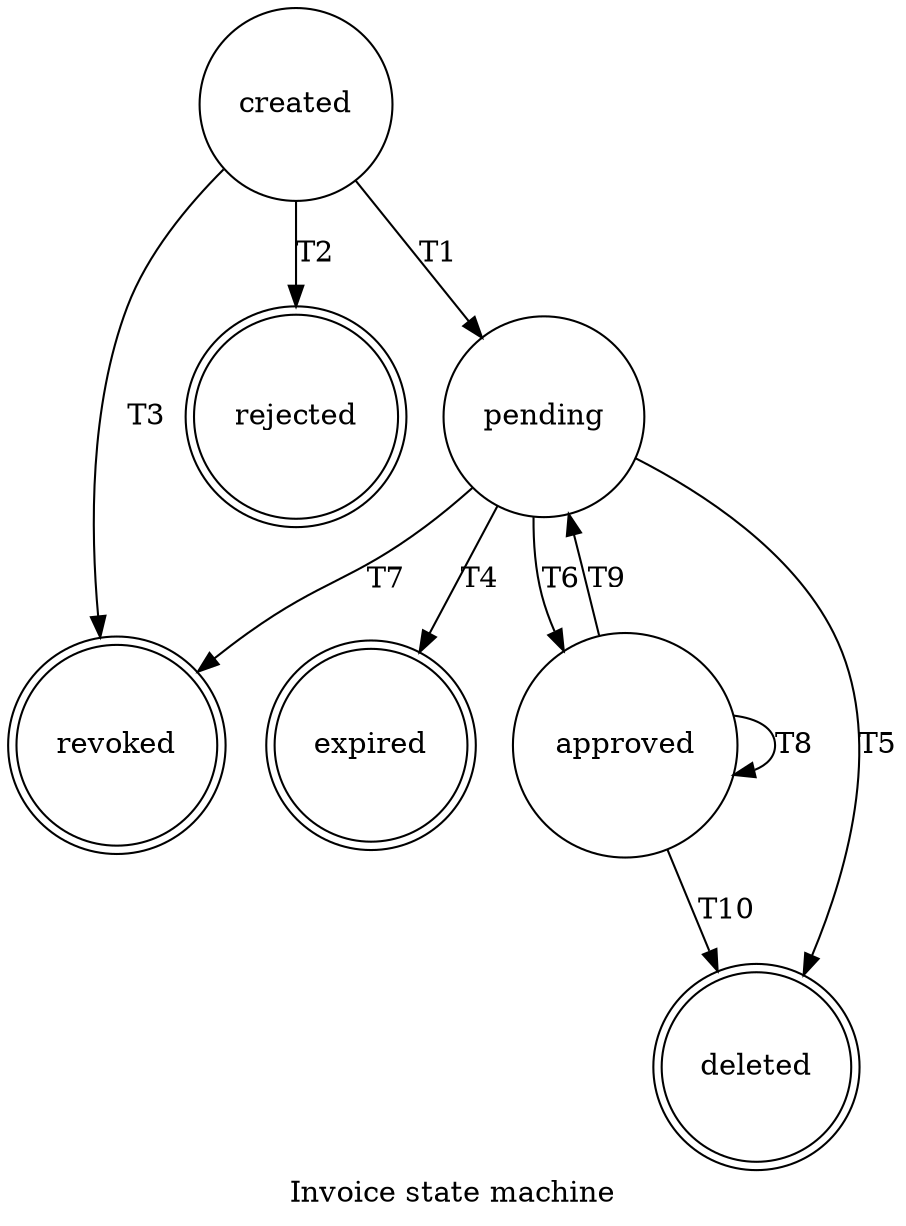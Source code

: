 digraph G {
  graph [size=10 label="Invoice state machine"]
  edge [dir=forward]

  node [shape = circle, label = created]; SCR;
  node [shape = doublecircle, label = revoked]; SRV;
  node [shape = doublecircle, label = rejected]; SRJ;
  node [shape = doublecircle, label = expired]; SEP;
  node [shape = circle, label = pending]; SPN;
  node [shape = circle, label = approved]; SAP;
  node [shape = doublecircle, label = deleted]; SDL;

  SCR  ->  SPN [ label = "T1" ];
  SCR  ->  SRJ [ label = "T2" ];
  SCR  ->  SRV [ label = "T3" ];

  SPN  ->  SEP [ label = "T4" ];
  SPN  ->  SDL [ label = "T5" ];
  SPN  ->  SAP [ label = "T6" ];
  SPN  ->  SRV [ label = "T7" ];

  SAP  ->  SAP [ label = "T8" ];
  SAP  ->  SPN [ label = "T9" ];
  SAP  ->  SDL [ label = "T10" ];
}